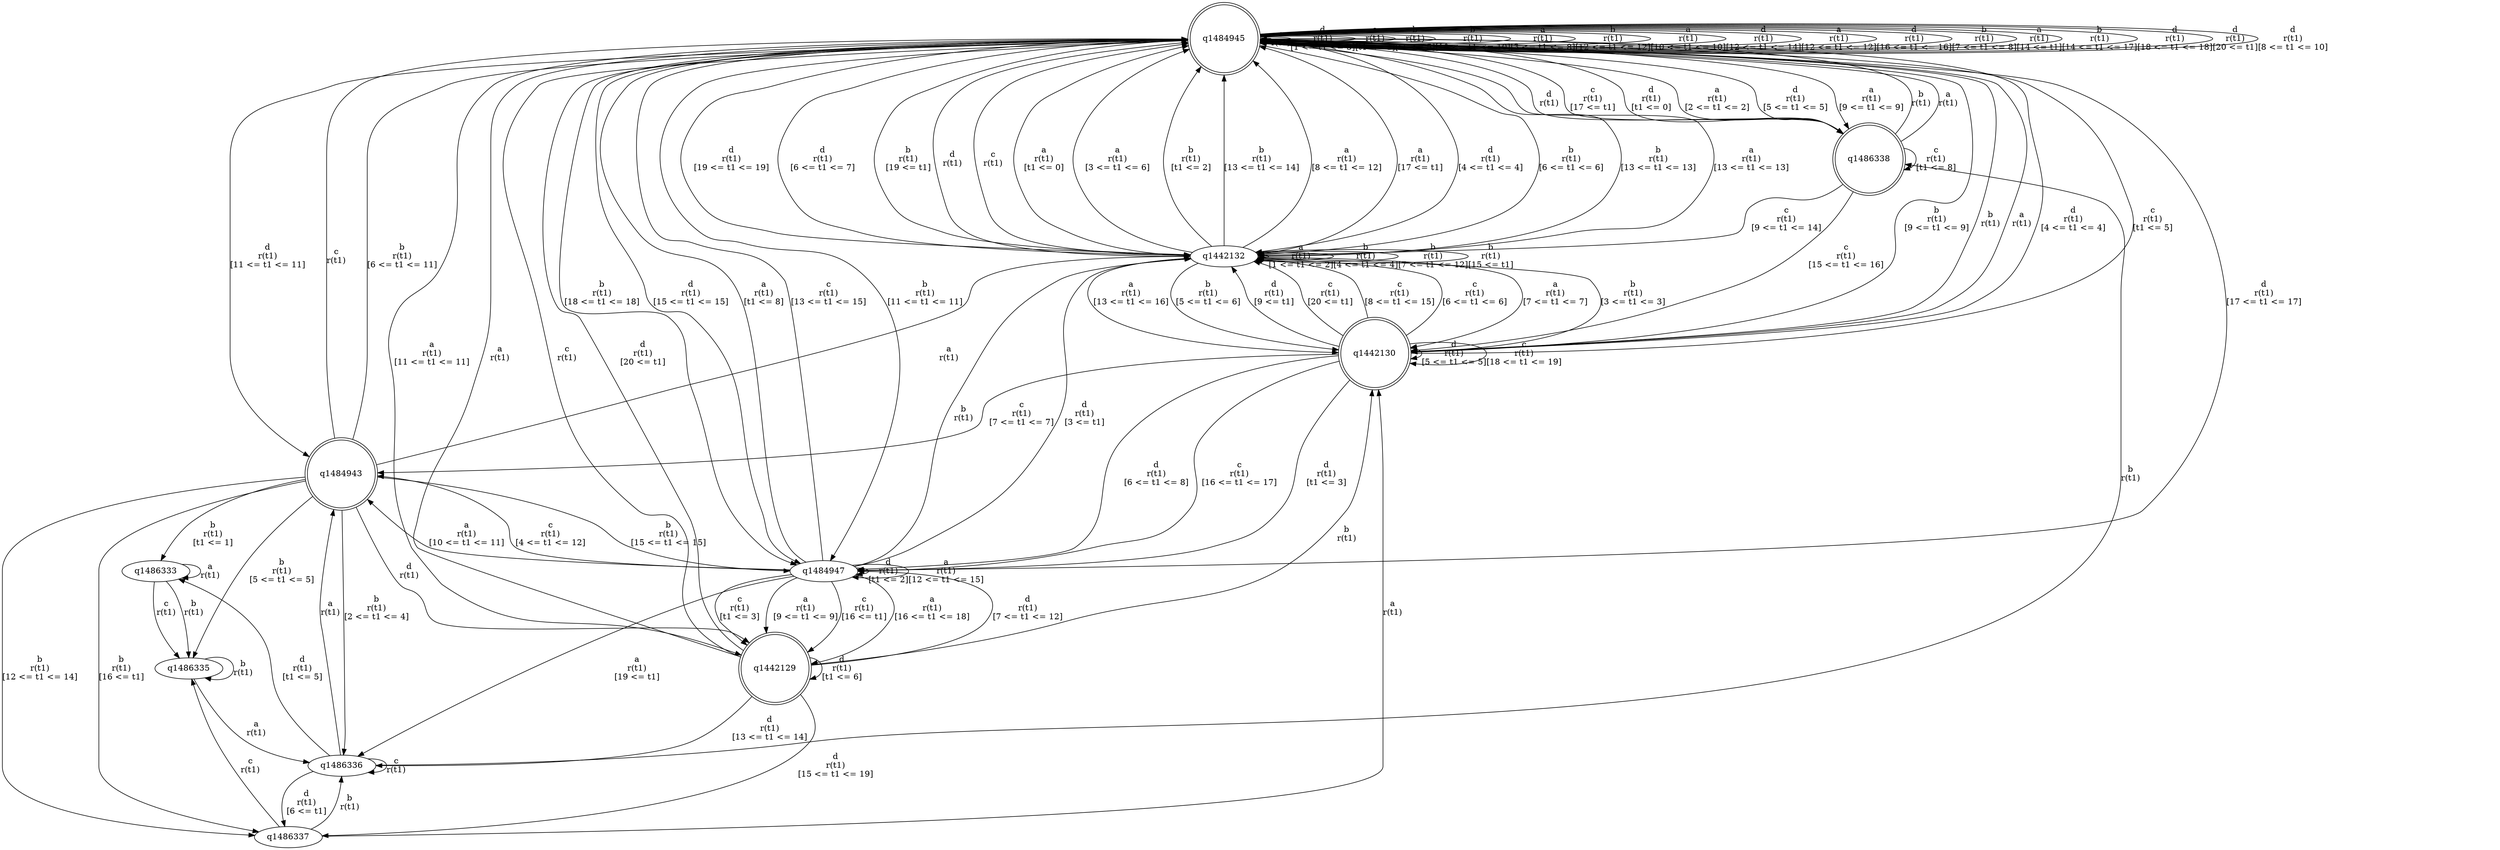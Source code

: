 digraph "tests_1/test68/solution101/solution_verwer" {
	q1484945[label=q1484945 shape=doublecircle]
	q1486338[label=q1486338 shape=doublecircle]
	q1442130[label=q1442130 shape=doublecircle]
	q1484947[label=q1484947]
	q1442132[label=q1442132]
	q1442129[label=q1442129 shape=doublecircle]
	q1486336[label=q1486336]
	q1484943[label=q1484943 shape=doublecircle]
	q1486335[label=q1486335]
	q1486337[label=q1486337]
	q1486333[label=q1486333]
	q1484945 -> q1484945[label="c\nr(t1)\n"]
	q1484945 -> q1486338[label="d\nr(t1)\n[t1 <= 0]"]
	q1486338 -> q1484945[label="b\nr(t1)\n"]
	q1486338 -> q1484945[label="a\nr(t1)\n"]
	q1486338 -> q1484945[label="d\nr(t1)\n"]
	q1486338 -> q1486338[label="c\nr(t1)\n[t1 <= 8]"]
	q1486338 -> q1442130[label="c\nr(t1)\n[15 <= t1 <= 16]"]
	q1442130 -> q1484945[label="b\nr(t1)\n"]
	q1442130 -> q1484945[label="a\nr(t1)\n"]
	q1442130 -> q1484947[label="d\nr(t1)\n[t1 <= 3]"]
	q1484947 -> q1442132[label="b\nr(t1)\n"]
	q1442132 -> q1484945[label="d\nr(t1)\n"]
	q1442132 -> q1484945[label="c\nr(t1)\n"]
	q1442132 -> q1484945[label="a\nr(t1)\n[t1 <= 0]"]
	q1442132 -> q1442132[label="a\nr(t1)\n[1 <= t1 <= 2]"]
	q1442132 -> q1442132[label="b\nr(t1)\n[4 <= t1 <= 4]"]
	q1442132 -> q1484945[label="a\nr(t1)\n[3 <= t1 <= 6]"]
	q1442132 -> q1442130[label="b\nr(t1)\n[5 <= t1 <= 6]"]
	q1442132 -> q1442130[label="a\nr(t1)\n[7 <= t1 <= 7]"]
	q1442132 -> q1442132[label="b\nr(t1)\n[7 <= t1 <= 12]"]
	q1442132 -> q1442130[label="b\nr(t1)\n[3 <= t1 <= 3]"]
	q1442132 -> q1484945[label="b\nr(t1)\n[t1 <= 2]"]
	q1442132 -> q1484945[label="b\nr(t1)\n[13 <= t1 <= 14]"]
	q1442132 -> q1442132[label="b\nr(t1)\n[15 <= t1]"]
	q1442132 -> q1484945[label="a\nr(t1)\n[8 <= t1 <= 12]"]
	q1442132 -> q1442130[label="a\nr(t1)\n[13 <= t1 <= 16]"]
	q1442132 -> q1484945[label="a\nr(t1)\n[17 <= t1]"]
	q1484947 -> q1484947[label="d\nr(t1)\n[t1 <= 2]"]
	q1484947 -> q1442132[label="d\nr(t1)\n[3 <= t1]"]
	q1484947 -> q1442129[label="c\nr(t1)\n[t1 <= 3]"]
	q1442129 -> q1484945[label="a\nr(t1)\n"]
	q1442129 -> q1484945[label="c\nr(t1)\n"]
	q1442129 -> q1442130[label="b\nr(t1)\n"]
	q1442129 -> q1442129[label="d\nr(t1)\n[t1 <= 6]"]
	q1442129 -> q1484947[label="d\nr(t1)\n[7 <= t1 <= 12]"]
	q1442129 -> q1486336[label="d\nr(t1)\n[13 <= t1 <= 14]"]
	q1486336 -> q1484943[label="a\nr(t1)\n"]
	q1484943 -> q1442132[label="a\nr(t1)\n"]
	q1484943 -> q1484945[label="c\nr(t1)\n"]
	q1484943 -> q1486335[label="b\nr(t1)\n[5 <= t1 <= 5]"]
	q1486335 -> q1486335[label="b\nr(t1)\n"]
	q1486335 -> q1486336[label="a\nr(t1)\n"]
	q1484943 -> q1484945[label="b\nr(t1)\n[6 <= t1 <= 11]"]
	q1484943 -> q1486337[label="b\nr(t1)\n[12 <= t1 <= 14]"]
	q1486337 -> q1442130[label="a\nr(t1)\n"]
	q1486337 -> q1486336[label="b\nr(t1)\n"]
	q1486337 -> q1486335[label="c\nr(t1)\n"]
	q1484943 -> q1484947[label="b\nr(t1)\n[15 <= t1 <= 15]"]
	q1484943 -> q1486337[label="b\nr(t1)\n[16 <= t1]"]
	q1484943 -> q1486333[label="b\nr(t1)\n[t1 <= 1]"]
	q1486333 -> q1486333[label="a\nr(t1)\n"]
	q1486333 -> q1486335[label="c\nr(t1)\n"]
	q1486333 -> q1486335[label="b\nr(t1)\n"]
	q1484943 -> q1486336[label="b\nr(t1)\n[2 <= t1 <= 4]"]
	q1484943 -> q1442129[label="d\nr(t1)\n"]
	q1486336 -> q1486338[label="b\nr(t1)\n"]
	q1486336 -> q1486336[label="c\nr(t1)\n"]
	q1486336 -> q1486333[label="d\nr(t1)\n[t1 <= 5]"]
	q1486336 -> q1486337[label="d\nr(t1)\n[6 <= t1]"]
	q1442129 -> q1486337[label="d\nr(t1)\n[15 <= t1 <= 19]"]
	q1442129 -> q1484945[label="d\nr(t1)\n[20 <= t1]"]
	q1484947 -> q1484945[label="a\nr(t1)\n[t1 <= 8]"]
	q1484947 -> q1442129[label="a\nr(t1)\n[9 <= t1 <= 9]"]
	q1484947 -> q1484943[label="a\nr(t1)\n[10 <= t1 <= 11]"]
	q1484947 -> q1484945[label="c\nr(t1)\n[13 <= t1 <= 15]"]
	q1484947 -> q1442129[label="c\nr(t1)\n[16 <= t1]"]
	q1484947 -> q1484947[label="a\nr(t1)\n[12 <= t1 <= 15]"]
	q1484947 -> q1442129[label="a\nr(t1)\n[16 <= t1 <= 18]"]
	q1484947 -> q1486336[label="a\nr(t1)\n[19 <= t1]"]
	q1484947 -> q1484943[label="c\nr(t1)\n[4 <= t1 <= 12]"]
	q1442130 -> q1484945[label="d\nr(t1)\n[4 <= t1 <= 4]"]
	q1442130 -> q1484945[label="c\nr(t1)\n[t1 <= 5]"]
	q1442130 -> q1442130[label="d\nr(t1)\n[5 <= t1 <= 5]"]
	q1442130 -> q1484947[label="d\nr(t1)\n[6 <= t1 <= 8]"]
	q1442130 -> q1442132[label="d\nr(t1)\n[9 <= t1]"]
	q1442130 -> q1442130[label="c\nr(t1)\n[18 <= t1 <= 19]"]
	q1442130 -> q1442132[label="c\nr(t1)\n[20 <= t1]"]
	q1442130 -> q1442132[label="c\nr(t1)\n[8 <= t1 <= 15]"]
	q1442130 -> q1484947[label="c\nr(t1)\n[16 <= t1 <= 17]"]
	q1442130 -> q1442132[label="c\nr(t1)\n[6 <= t1 <= 6]"]
	q1442130 -> q1484943[label="c\nr(t1)\n[7 <= t1 <= 7]"]
	q1486338 -> q1484945[label="c\nr(t1)\n[17 <= t1]"]
	q1486338 -> q1442132[label="c\nr(t1)\n[9 <= t1 <= 14]"]
	q1484945 -> q1484945[label="d\nr(t1)\n[1 <= t1 <= 3]"]
	q1484945 -> q1486338[label="a\nr(t1)\n[2 <= t1 <= 2]"]
	q1484945 -> q1442132[label="d\nr(t1)\n[4 <= t1 <= 4]"]
	q1484945 -> q1484945[label="a\nr(t1)\n[t1 <= 1]"]
	q1484945 -> q1484945[label="b\nr(t1)\n[t1 <= 5]"]
	q1484945 -> q1486338[label="d\nr(t1)\n[5 <= t1 <= 5]"]
	q1484945 -> q1442132[label="b\nr(t1)\n[6 <= t1 <= 6]"]
	q1484945 -> q1442130[label="b\nr(t1)\n[9 <= t1 <= 9]"]
	q1484945 -> q1484945[label="b\nr(t1)\n[10 <= t1 <= 10]"]
	q1484945 -> q1484945[label="a\nr(t1)\n[3 <= t1 <= 8]"]
	q1484945 -> q1484947[label="b\nr(t1)\n[11 <= t1 <= 11]"]
	q1484945 -> q1486338[label="a\nr(t1)\n[9 <= t1 <= 9]"]
	q1484945 -> q1484945[label="b\nr(t1)\n[12 <= t1 <= 12]"]
	q1484945 -> q1484945[label="a\nr(t1)\n[10 <= t1 <= 10]"]
	q1484945 -> q1484945[label="d\nr(t1)\n[12 <= t1 <= 14]"]
	q1484945 -> q1442132[label="b\nr(t1)\n[13 <= t1 <= 13]"]
	q1484945 -> q1442129[label="a\nr(t1)\n[11 <= t1 <= 11]"]
	q1484945 -> q1484947[label="d\nr(t1)\n[15 <= t1 <= 15]"]
	q1484945 -> q1484945[label="a\nr(t1)\n[12 <= t1 <= 12]"]
	q1484945 -> q1484945[label="d\nr(t1)\n[16 <= t1 <= 16]"]
	q1484945 -> q1484945[label="b\nr(t1)\n[7 <= t1 <= 8]"]
	q1484945 -> q1442132[label="a\nr(t1)\n[13 <= t1 <= 13]"]
	q1484945 -> q1484945[label="a\nr(t1)\n[14 <= t1]"]
	q1484945 -> q1484947[label="d\nr(t1)\n[17 <= t1 <= 17]"]
	q1484945 -> q1484945[label="b\nr(t1)\n[14 <= t1 <= 17]"]
	q1484945 -> q1484945[label="d\nr(t1)\n[18 <= t1 <= 18]"]
	q1484945 -> q1484947[label="b\nr(t1)\n[18 <= t1 <= 18]"]
	q1484945 -> q1442132[label="d\nr(t1)\n[19 <= t1 <= 19]"]
	q1484945 -> q1484945[label="d\nr(t1)\n[20 <= t1]"]
	q1484945 -> q1442132[label="d\nr(t1)\n[6 <= t1 <= 7]"]
	q1484945 -> q1442132[label="b\nr(t1)\n[19 <= t1]"]
	q1484945 -> q1484943[label="d\nr(t1)\n[11 <= t1 <= 11]"]
	q1484945 -> q1484945[label="d\nr(t1)\n[8 <= t1 <= 10]"]
}
